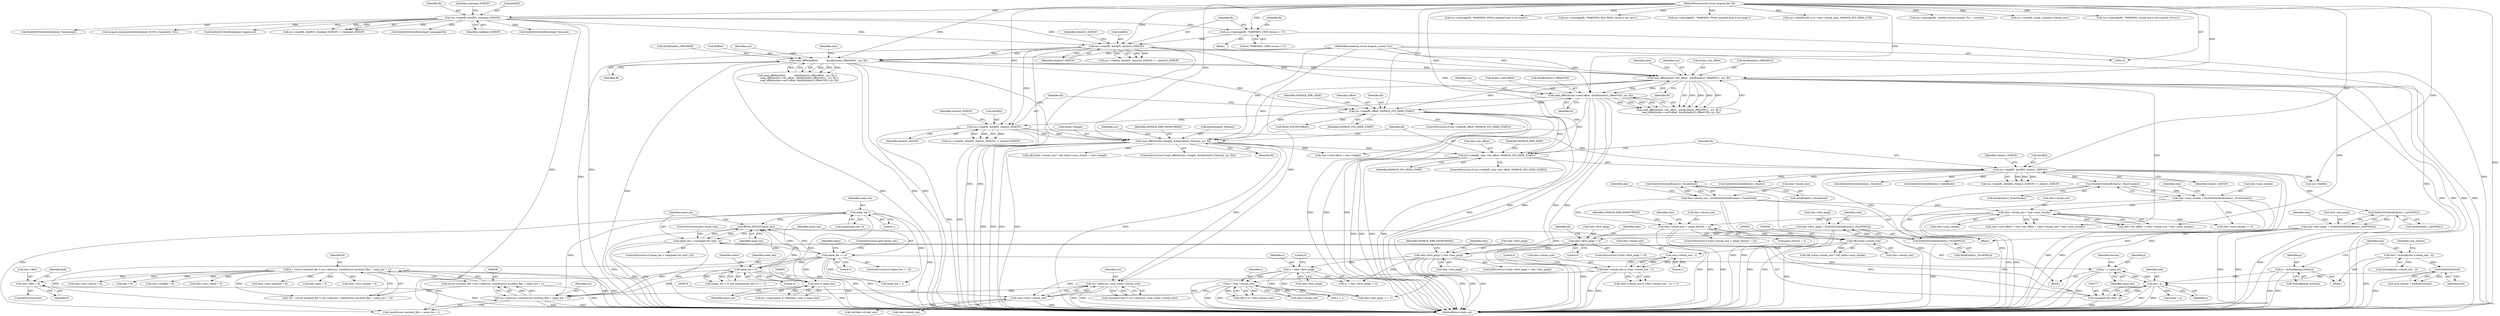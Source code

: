 digraph "0_libmspack_72e70a921f0f07fee748aec2274b30784e1d312a@pointer" {
"1001046" [label="(Call,chm->files = fi)"];
"1000833" [label="(Call,fi = (struct mschmd_file *) sys->alloc(sys, sizeof(struct mschmd_file) + name_len + 1))"];
"1000835" [label="(Call,(struct mschmd_file *) sys->alloc(sys, sizeof(struct mschmd_file) + name_len + 1))"];
"1000837" [label="(Call,sys->alloc(sys, sizeof(struct mschmd_file) + name_len + 1))"];
"1000671" [label="(Call,sys->alloc(sys, (size_t)chm->chunk_size))"];
"1000382" [label="(Call,read_off64(&chm->length, &buf[chmhs0_FileLen], sys, fh))"];
"1000370" [label="(Call,sys->read(fh, &buf[0], chmhs0_SIZEOF))"];
"1000361" [label="(Call,sys->seek(fh, offset, MSPACK_SYS_SEEK_START))"];
"1000344" [label="(Call,read_off64(&chm->sec0.offset, &buf[chmhst3_OffsetCS0], sys, fh))"];
"1000310" [label="(Call,sys->read(fh, &buf[0], chmhst3_SIZEOF))"];
"1000305" [label="(Call,sys->message(fh, \"WARNING; CHM version > 3\"))"];
"1000233" [label="(Call,sys->read(fh, &buf[0], chmhead_SIZEOF))"];
"1000127" [label="(MethodParameterIn,struct mspack_file *fh)"];
"1000333" [label="(Call,read_off64(&chm->dir_offset,  &buf[chmhst_OffsetHS1],  sys, fh))"];
"1000323" [label="(Call,read_off64(&offset,           &buf[chmhst_OffsetHS0],  sys, fh))"];
"1000126" [label="(MethodParameterIn,struct mspack_system *sys)"];
"1000673" [label="(Call,(size_t)chm->chunk_size)"];
"1000647" [label="(Call,x * chm->chunk_size)"];
"1000635" [label="(Call,x = chm->first_pmgl)"];
"1000600" [label="(Call,chm->first_pmgl > chm->last_pmgl)"];
"1000590" [label="(Call,chm->first_pmgl != 0)"];
"1000470" [label="(Call,chm->first_pmgl = EndGetI32(&buf[chmhs1_FirstPMGL]))"];
"1000474" [label="(Call,EndGetI32(&buf[chmhs1_FirstPMGL]))"];
"1000408" [label="(Call,sys->read(fh, &buf[0], chmhs1_SIZEOF))"];
"1000397" [label="(Call,sys->seek(fh, chm->dir_offset, MSPACK_SYS_SEEK_START))"];
"1000479" [label="(Call,chm->last_pmgl  = EndGetI32(&buf[chmhs1_LastPMGL]))"];
"1000483" [label="(Call,EndGetI32(&buf[chmhs1_LastPMGL]))"];
"1000575" [label="(Call,chm->chunk_size & (chm->chunk_size - 1))"];
"1000579" [label="(Call,chm->chunk_size - 1)"];
"1000557" [label="(Call,(off_t)chm->chunk_size)"];
"1000526" [label="(Call,chm->chunk_size < (pmgl_Entries + 2))"];
"1000505" [label="(Call,chm->chunk_size * chm->num_chunks)"];
"1000425" [label="(Call,chm->chunk_size = EndGetI32(&buf[chmhs1_ChunkSize]))"];
"1000429" [label="(Call,EndGetI32(&buf[chmhs1_ChunkSize]))"];
"1000461" [label="(Call,chm->num_chunks = EndGetI32(&buf[chmhs1_NumChunks]))"];
"1000465" [label="(Call,EndGetI32(&buf[chmhs1_NumChunks]))"];
"1000816" [label="(Call,name_len-1)"];
"1000810" [label="(Call,name_len > 0)"];
"1000783" [label="(Call,name_len == 0)"];
"1000774" [label="(Call,name_len > (unsigned int) (end - p))"];
"1000771" [label="(Call,READ_ENCINT(name_len))"];
"1000900" [label="(Call,(size_t) name_len)"];
"1000776" [label="(Call,(unsigned int) (end - p))"];
"1000778" [label="(Call,end - p)"];
"1000765" [label="(Call,EndGetI16(end))"];
"1000753" [label="(Call,end = &chunk[chm->chunk_size - 2])"];
"1000790" [label="(Call,p += name_len)"];
"1000747" [label="(Call,p = &chunk[pmgl_Entries])"];
"1000351" [label="(Call,&buf[chmhst3_OffsetCS0])"];
"1000307" [label="(Literal,\"WARNING; CHM version > 3\")"];
"1000649" [label="(Call,chm->chunk_size)"];
"1000795" [label="(Call,READ_ENCINT(offset))"];
"1000491" [label="(Identifier,chm)"];
"1000693" [label="(Call,(int)chm->chunk_size)"];
"1000672" [label="(Identifier,sys)"];
"1000387" [label="(Call,&buf[chmhs0_FileLen])"];
"1000324" [label="(Call,&offset)"];
"1000786" [label="(ControlStructure,goto chunk_end;)"];
"1000687" [label="(Block,)"];
"1000726" [label="(Call,sys->message(fh, \"WARNING; PMGL quickref area is too small\"))"];
"1000330" [label="(Identifier,sys)"];
"1000764" [label="(Identifier,num_entries)"];
"1000233" [label="(Call,sys->read(fh, &buf[0], chmhead_SIZEOF))"];
"1000634" [label="(Call,(x = chm->first_pmgl) != 0)"];
"1000640" [label="(Literal,0)"];
"1000782" [label="(ControlStructure,if (name_len == 0))"];
"1000787" [label="(Call,name = p)"];
"1000765" [label="(Call,EndGetI16(end))"];
"1000355" [label="(Identifier,sys)"];
"1000479" [label="(Call,chm->last_pmgl  = EndGetI32(&buf[chmhs1_LastPMGL]))"];
"1000415" [label="(Identifier,chmhs1_SIZEOF)"];
"1000537" [label="(Call,chm->num_chunks == 0)"];
"1000780" [label="(Identifier,p)"];
"1000783" [label="(Call,name_len == 0)"];
"1000356" [label="(Identifier,fh)"];
"1001045" [label="(ControlStructure,else)"];
"1000747" [label="(Call,p = &chunk[pmgl_Entries])"];
"1000336" [label="(Identifier,chm)"];
"1000461" [label="(Call,chm->num_chunks = EndGetI32(&buf[chmhs1_NumChunks]))"];
"1000377" [label="(Identifier,chmhs0_SIZEOF)"];
"1000785" [label="(Literal,0)"];
"1000590" [label="(Call,chm->first_pmgl != 0)"];
"1000645" [label="(Call,(off_t) (x * chm->chunk_size))"];
"1001046" [label="(Call,chm->files = fi)"];
"1000636" [label="(Identifier,x)"];
"1000338" [label="(Call,&buf[chmhst_OffsetHS1])"];
"1000794" [label="(Identifier,section)"];
"1000647" [label="(Call,x * chm->chunk_size)"];
"1000601" [label="(Call,chm->first_pmgl)"];
"1000326" [label="(Call,&buf[chmhst_OffsetHS0])"];
"1000778" [label="(Call,end - p)"];
"1000405" [label="(Identifier,MSPACK_ERR_SEEK)"];
"1000584" [label="(Literal,0)"];
"1000475" [label="(Call,&buf[chmhs1_FirstPMGL])"];
"1001071" [label="(MethodReturn,static int)"];
"1000471" [label="(Call,chm->first_pmgl)"];
"1000527" [label="(Call,chm->chunk_size)"];
"1000815" [label="(Identifier,name)"];
"1000348" [label="(Identifier,chm)"];
"1000556" [label="(Call,(off_t)chm->chunk_size * (off_t)chm->num_chunks)"];
"1000382" [label="(Call,read_off64(&chm->length, &buf[chmhs0_FileLen], sys, fh))"];
"1000409" [label="(Identifier,fh)"];
"1000774" [label="(Call,name_len > (unsigned int) (end - p))"];
"1000839" [label="(Call,sizeof(struct mschmd_file) + name_len + 1)"];
"1000790" [label="(Call,p += name_len)"];
"1000635" [label="(Call,x = chm->first_pmgl)"];
"1000600" [label="(Call,chm->first_pmgl > chm->last_pmgl)"];
"1000361" [label="(Call,sys->seek(fh, offset, MSPACK_SYS_SEEK_START))"];
"1000809" [label="(Call,(name_len > 0) && (name[name_len-1] == '/'))"];
"1000234" [label="(Identifier,fh)"];
"1000372" [label="(Call,&buf[0])"];
"1000791" [label="(Identifier,p)"];
"1000817" [label="(Identifier,name_len)"];
"1000596" [label="(Call,sys->message(fh, \"WARNING; first PMGL chunk is not zero\"))"];
"1000744" [label="(Call,sys->message(fh, \"WARNING; PMGL quickref area is too large\"))"];
"1000763" [label="(Call,num_entries = EndGetI16(end))"];
"1000362" [label="(Identifier,fh)"];
"1000838" [label="(Identifier,sys)"];
"1000589" [label="(ControlStructure,if (chm->first_pmgl != 0))"];
"1000643" [label="(Call,sys->seek(fh,(off_t) (x * chm->chunk_size), MSPACK_SYS_SEEK_CUR))"];
"1000323" [label="(Call,read_off64(&offset,           &buf[chmhst_OffsetHS0],  sys, fh))"];
"1000414" [label="(Identifier,chmhs1_SIZEOF)"];
"1000306" [label="(Identifier,fh)"];
"1000525" [label="(ControlStructure,if (chm->chunk_size < (pmgl_Entries + 2)))"];
"1000662" [label="(Call,x + 1)"];
"1000810" [label="(Call,name_len > 0)"];
"1000127" [label="(MethodParameterIn,struct mspack_file *fh)"];
"1000555" [label="(Call,(off_t)chm->chunk_size * (off_t)chm->num_chunks > chm->length)"];
"1000609" [label="(Identifier,MSPACK_ERR_DATAFORMAT)"];
"1000474" [label="(Call,EndGetI32(&buf[chmhs1_FirstPMGL]))"];
"1000766" [label="(Identifier,end)"];
"1000513" [label="(Call,chm->sec0.offset > chm->length)"];
"1000408" [label="(Call,sys->read(fh, &buf[0], chmhs1_SIZEOF))"];
"1001031" [label="(Call,chm->sysfiles = fi)"];
"1000311" [label="(Identifier,fh)"];
"1000304" [label="(Block,)"];
"1000342" [label="(Identifier,sys)"];
"1000597" [label="(Identifier,fh)"];
"1000902" [label="(Identifier,name_len)"];
"1000754" [label="(Identifier,end)"];
"1000275" [label="(Call,EndGetI32(&buf[chmhead_Version]))"];
"1000775" [label="(Identifier,name_len)"];
"1000535" [label="(Identifier,MSPACK_ERR_DATAFORMAT)"];
"1000367" [label="(Identifier,MSPACK_ERR_SEEK)"];
"1000284" [label="(Call,EndGetM32(&buf[chmhead_Timestamp]))"];
"1000402" [label="(Identifier,MSPACK_SYS_SEEK_START)"];
"1000773" [label="(ControlStructure,if (name_len > (unsigned int) (end - p)))"];
"1000371" [label="(Identifier,fh)"];
"1000360" [label="(ControlStructure,if (sys->seek(fh, offset, MSPACK_SYS_SEEK_START)))"];
"1001017" [label="(Call,chm->sec1.rtable = fi)"];
"1000526" [label="(Call,chm->chunk_size < (pmgl_Entries + 2))"];
"1000331" [label="(Identifier,fh)"];
"1000673" [label="(Call,(size_t)chm->chunk_size)"];
"1000637" [label="(Call,chm->first_pmgl)"];
"1000376" [label="(Identifier,chmhs0_SIZEOF)"];
"1000772" [label="(Identifier,name_len)"];
"1000648" [label="(Identifier,x)"];
"1000470" [label="(Call,chm->first_pmgl = EndGetI32(&buf[chmhs1_FirstPMGL]))"];
"1000748" [label="(Identifier,p)"];
"1000322" [label="(Call,read_off64(&offset,           &buf[chmhst_OffsetHS0],  sys, fh) ||\n      read_off64(&chm->dir_offset,  &buf[chmhst_OffsetHS1],  sys, fh) ||\n      read_off64(&chm->sec0.offset, &buf[chmhst3_OffsetCS0], sys, fh))"];
"1000995" [label="(Call,chm->sec1.spaninfo = fi)"];
"1000240" [label="(Identifier,chmhead_SIZEOF)"];
"1000505" [label="(Call,chm->chunk_size * chm->num_chunks)"];
"1000235" [label="(Call,&buf[0])"];
"1000559" [label="(Call,chm->chunk_size)"];
"1000425" [label="(Call,chm->chunk_size = EndGetI32(&buf[chmhs1_ChunkSize]))"];
"1000423" [label="(Call,sys->tell(fh))"];
"1000334" [label="(Call,&chm->dir_offset)"];
"1000309" [label="(Call,sys->read(fh, &buf[0], chmhst3_SIZEOF) != chmhst3_SIZEOF)"];
"1000833" [label="(Call,fi = (struct mschmd_file *) sys->alloc(sys, sizeof(struct mschmd_file) + name_len + 1))"];
"1000594" [label="(Literal,0)"];
"1000837" [label="(Call,sys->alloc(sys, sizeof(struct mschmd_file) + name_len + 1))"];
"1000447" [label="(Call,EndGetI32(&buf[chmhs1_Depth]))"];
"1000399" [label="(Call,chm->dir_offset)"];
"1000436" [label="(Identifier,chm)"];
"1000472" [label="(Identifier,chm)"];
"1000316" [label="(Identifier,chmhst3_SIZEOF)"];
"1000580" [label="(Call,chm->chunk_size)"];
"1000755" [label="(Call,&chunk[chm->chunk_size - 2])"];
"1000305" [label="(Call,sys->message(fh, \"WARNING; CHM version > 3\"))"];
"1000126" [label="(MethodParameterIn,struct mspack_system *sys)"];
"1000826" [label="(Call,sys->message(fh, \"invalid section number '%u'.\", section))"];
"1001040" [label="(Call,link->next = fi)"];
"1000430" [label="(Call,&buf[chmhs1_ChunkSize])"];
"1000690" [label="(Call,sys->read(fh, chunk, (int)chm->chunk_size))"];
"1000466" [label="(Call,&buf[chmhs1_NumChunks])"];
"1000779" [label="(Identifier,end)"];
"1000370" [label="(Call,sys->read(fh, &buf[0], chmhs0_SIZEOF))"];
"1000383" [label="(Call,&chm->length)"];
"1000509" [label="(Call,chm->num_chunks)"];
"1000669" [label="(Call,(unsigned char *) sys->alloc(sys, (size_t)chm->chunk_size))"];
"1000364" [label="(Identifier,MSPACK_SYS_SEEK_START)"];
"1000481" [label="(Identifier,chm)"];
"1000332" [label="(Call,read_off64(&chm->dir_offset,  &buf[chmhst_OffsetHS1],  sys, fh) ||\n      read_off64(&chm->sec0.offset, &buf[chmhst3_OffsetCS0], sys, fh))"];
"1000818" [label="(Literal,1)"];
"1000784" [label="(Identifier,name_len)"];
"1000438" [label="(Call,EndGetI32(&buf[chmhs1_Density]))"];
"1000480" [label="(Call,chm->last_pmgl)"];
"1001050" [label="(Identifier,fi)"];
"1000257" [label="(Call,mspack_memcmp(&buf[chmhead_GUID1], &guids[0], 32L))"];
"1000834" [label="(Identifier,fi)"];
"1000557" [label="(Call,(off_t)chm->chunk_size)"];
"1000343" [label="(Identifier,fh)"];
"1000579" [label="(Call,chm->chunk_size - 1)"];
"1000391" [label="(Identifier,sys)"];
"1000429" [label="(Call,EndGetI32(&buf[chmhs1_ChunkSize]))"];
"1000951" [label="(Call,chm->sec1.content = fi)"];
"1000363" [label="(Identifier,offset)"];
"1000583" [label="(Literal,1)"];
"1000812" [label="(Literal,0)"];
"1000397" [label="(Call,sys->seek(fh, chm->dir_offset, MSPACK_SYS_SEEK_START))"];
"1000586" [label="(Call,sys->message(fh, \"WARNING; chunk size is not a power of two\"))"];
"1000816" [label="(Call,name_len-1)"];
"1000398" [label="(Identifier,fh)"];
"1000895" [label="(Call,sys->copy(name, fi->filename, (size_t) name_len))"];
"1000788" [label="(Identifier,name)"];
"1000792" [label="(Identifier,name_len)"];
"1000900" [label="(Call,(size_t) name_len)"];
"1000381" [label="(ControlStructure,if (read_off64(&chm->length, &buf[chmhs0_FileLen], sys, fh)))"];
"1000246" [label="(Call,EndGetI32(&buf[chmhead_Signature]))"];
"1000835" [label="(Call,(struct mschmd_file *) sys->alloc(sys, sizeof(struct mschmd_file) + name_len + 1))"];
"1000604" [label="(Call,chm->last_pmgl)"];
"1000530" [label="(Call,pmgl_Entries + 2)"];
"1000369" [label="(Call,sys->read(fh, &buf[0], chmhs0_SIZEOF) != chmhs0_SIZEOF)"];
"1000814" [label="(Call,name[name_len-1])"];
"1000456" [label="(Call,EndGetI32(&buf[chmhs1_IndexRoot]))"];
"1000770" [label="(Block,)"];
"1000130" [label="(Block,)"];
"1000312" [label="(Call,&buf[0])"];
"1000465" [label="(Call,EndGetI32(&buf[chmhs1_NumChunks]))"];
"1000539" [label="(Identifier,chm)"];
"1000614" [label="(Identifier,chm)"];
"1001047" [label="(Call,chm->files)"];
"1000591" [label="(Call,chm->first_pmgl)"];
"1000832" [label="(Call,!(fi = (struct mschmd_file *) sys->alloc(sys, sizeof(struct mschmd_file) + name_len + 1)))"];
"1000602" [label="(Identifier,chm)"];
"1000483" [label="(Call,EndGetI32(&buf[chmhs1_LastPMGL]))"];
"1000599" [label="(ControlStructure,if (chm->first_pmgl > chm->last_pmgl))"];
"1000574" [label="(Call,(chm->chunk_size & (chm->chunk_size - 1)) != 0)"];
"1000462" [label="(Call,chm->num_chunks)"];
"1000317" [label="(Identifier,chmhst3_SIZEOF)"];
"1000232" [label="(Call,sys->read(fh, &buf[0], chmhead_SIZEOF) != chmhead_SIZEOF)"];
"1000396" [label="(ControlStructure,if (sys->seek(fh, chm->dir_offset, MSPACK_SYS_SEEK_START)))"];
"1000506" [label="(Call,chm->chunk_size)"];
"1000392" [label="(Identifier,fh)"];
"1000576" [label="(Call,chm->chunk_size)"];
"1000410" [label="(Call,&buf[0])"];
"1000753" [label="(Call,end = &chunk[chm->chunk_size - 2])"];
"1000973" [label="(Call,chm->sec1.control = fi)"];
"1000395" [label="(Identifier,MSPACK_ERR_DATAFORMAT)"];
"1001052" [label="(Identifier,link)"];
"1000671" [label="(Call,sys->alloc(sys, (size_t)chm->chunk_size))"];
"1000310" [label="(Call,sys->read(fh, &buf[0], chmhst3_SIZEOF))"];
"1000575" [label="(Call,chm->chunk_size & (chm->chunk_size - 1))"];
"1000407" [label="(Call,sys->read(fh, &buf[0], chmhs1_SIZEOF) != chmhs1_SIZEOF)"];
"1000771" [label="(Call,READ_ENCINT(name_len))"];
"1000293" [label="(Call,EndGetI32(&buf[chmhead_LanguageID]))"];
"1000658" [label="(Call,chm->last_pmgl - x + 1)"];
"1000484" [label="(Call,&buf[chmhs1_LastPMGL])"];
"1000345" [label="(Call,&chm->sec0.offset)"];
"1000426" [label="(Call,chm->chunk_size)"];
"1000749" [label="(Call,&chunk[pmgl_Entries])"];
"1000501" [label="(Call,chm->dir_offset + (chm->chunk_size * chm->num_chunks))"];
"1000333" [label="(Call,read_off64(&chm->dir_offset,  &buf[chmhst_OffsetHS1],  sys, fh))"];
"1000842" [label="(Call,name_len + 1)"];
"1000344" [label="(Call,read_off64(&chm->sec0.offset, &buf[chmhst3_OffsetCS0], sys, fh))"];
"1000239" [label="(Identifier,chmhead_SIZEOF)"];
"1000675" [label="(Call,chm->chunk_size)"];
"1000781" [label="(ControlStructure,goto chunk_end;)"];
"1000811" [label="(Identifier,name_len)"];
"1001051" [label="(Call,link = fi)"];
"1000495" [label="(Call,chm->sec0.offset = chm->dir_offset + (chm->chunk_size * chm->num_chunks))"];
"1000776" [label="(Call,(unsigned int) (end - p))"];
"1001046" -> "1001045"  [label="AST: "];
"1001046" -> "1001050"  [label="CFG: "];
"1001047" -> "1001046"  [label="AST: "];
"1001050" -> "1001046"  [label="AST: "];
"1001052" -> "1001046"  [label="CFG: "];
"1001046" -> "1001071"  [label="DDG: "];
"1000833" -> "1001046"  [label="DDG: "];
"1000833" -> "1000832"  [label="AST: "];
"1000833" -> "1000835"  [label="CFG: "];
"1000834" -> "1000833"  [label="AST: "];
"1000835" -> "1000833"  [label="AST: "];
"1000832" -> "1000833"  [label="CFG: "];
"1000833" -> "1001071"  [label="DDG: "];
"1000833" -> "1001071"  [label="DDG: "];
"1000833" -> "1000832"  [label="DDG: "];
"1000835" -> "1000833"  [label="DDG: "];
"1000833" -> "1000951"  [label="DDG: "];
"1000833" -> "1000973"  [label="DDG: "];
"1000833" -> "1000995"  [label="DDG: "];
"1000833" -> "1001017"  [label="DDG: "];
"1000833" -> "1001031"  [label="DDG: "];
"1000833" -> "1001040"  [label="DDG: "];
"1000833" -> "1001051"  [label="DDG: "];
"1000835" -> "1000837"  [label="CFG: "];
"1000836" -> "1000835"  [label="AST: "];
"1000837" -> "1000835"  [label="AST: "];
"1000835" -> "1001071"  [label="DDG: "];
"1000835" -> "1000832"  [label="DDG: "];
"1000837" -> "1000835"  [label="DDG: "];
"1000837" -> "1000835"  [label="DDG: "];
"1000837" -> "1000839"  [label="CFG: "];
"1000838" -> "1000837"  [label="AST: "];
"1000839" -> "1000837"  [label="AST: "];
"1000837" -> "1001071"  [label="DDG: "];
"1000837" -> "1001071"  [label="DDG: "];
"1000671" -> "1000837"  [label="DDG: "];
"1000126" -> "1000837"  [label="DDG: "];
"1000816" -> "1000837"  [label="DDG: "];
"1000810" -> "1000837"  [label="DDG: "];
"1000783" -> "1000837"  [label="DDG: "];
"1000671" -> "1000669"  [label="AST: "];
"1000671" -> "1000673"  [label="CFG: "];
"1000672" -> "1000671"  [label="AST: "];
"1000673" -> "1000671"  [label="AST: "];
"1000669" -> "1000671"  [label="CFG: "];
"1000671" -> "1001071"  [label="DDG: "];
"1000671" -> "1001071"  [label="DDG: "];
"1000671" -> "1000669"  [label="DDG: "];
"1000671" -> "1000669"  [label="DDG: "];
"1000382" -> "1000671"  [label="DDG: "];
"1000126" -> "1000671"  [label="DDG: "];
"1000673" -> "1000671"  [label="DDG: "];
"1000382" -> "1000381"  [label="AST: "];
"1000382" -> "1000392"  [label="CFG: "];
"1000383" -> "1000382"  [label="AST: "];
"1000387" -> "1000382"  [label="AST: "];
"1000391" -> "1000382"  [label="AST: "];
"1000392" -> "1000382"  [label="AST: "];
"1000395" -> "1000382"  [label="CFG: "];
"1000398" -> "1000382"  [label="CFG: "];
"1000382" -> "1001071"  [label="DDG: "];
"1000382" -> "1001071"  [label="DDG: "];
"1000382" -> "1001071"  [label="DDG: "];
"1000382" -> "1001071"  [label="DDG: "];
"1000382" -> "1001071"  [label="DDG: "];
"1000370" -> "1000382"  [label="DDG: "];
"1000370" -> "1000382"  [label="DDG: "];
"1000344" -> "1000382"  [label="DDG: "];
"1000333" -> "1000382"  [label="DDG: "];
"1000323" -> "1000382"  [label="DDG: "];
"1000126" -> "1000382"  [label="DDG: "];
"1000127" -> "1000382"  [label="DDG: "];
"1000382" -> "1000397"  [label="DDG: "];
"1000382" -> "1000513"  [label="DDG: "];
"1000382" -> "1000555"  [label="DDG: "];
"1000370" -> "1000369"  [label="AST: "];
"1000370" -> "1000376"  [label="CFG: "];
"1000371" -> "1000370"  [label="AST: "];
"1000372" -> "1000370"  [label="AST: "];
"1000376" -> "1000370"  [label="AST: "];
"1000377" -> "1000370"  [label="CFG: "];
"1000370" -> "1001071"  [label="DDG: "];
"1000370" -> "1001071"  [label="DDG: "];
"1000370" -> "1000369"  [label="DDG: "];
"1000370" -> "1000369"  [label="DDG: "];
"1000370" -> "1000369"  [label="DDG: "];
"1000361" -> "1000370"  [label="DDG: "];
"1000127" -> "1000370"  [label="DDG: "];
"1000310" -> "1000370"  [label="DDG: "];
"1000370" -> "1000408"  [label="DDG: "];
"1000361" -> "1000360"  [label="AST: "];
"1000361" -> "1000364"  [label="CFG: "];
"1000362" -> "1000361"  [label="AST: "];
"1000363" -> "1000361"  [label="AST: "];
"1000364" -> "1000361"  [label="AST: "];
"1000367" -> "1000361"  [label="CFG: "];
"1000371" -> "1000361"  [label="CFG: "];
"1000361" -> "1001071"  [label="DDG: "];
"1000361" -> "1001071"  [label="DDG: "];
"1000361" -> "1001071"  [label="DDG: "];
"1000361" -> "1001071"  [label="DDG: "];
"1000344" -> "1000361"  [label="DDG: "];
"1000323" -> "1000361"  [label="DDG: "];
"1000333" -> "1000361"  [label="DDG: "];
"1000127" -> "1000361"  [label="DDG: "];
"1000361" -> "1000397"  [label="DDG: "];
"1000361" -> "1000795"  [label="DDG: "];
"1000344" -> "1000332"  [label="AST: "];
"1000344" -> "1000356"  [label="CFG: "];
"1000345" -> "1000344"  [label="AST: "];
"1000351" -> "1000344"  [label="AST: "];
"1000355" -> "1000344"  [label="AST: "];
"1000356" -> "1000344"  [label="AST: "];
"1000332" -> "1000344"  [label="CFG: "];
"1000344" -> "1001071"  [label="DDG: "];
"1000344" -> "1001071"  [label="DDG: "];
"1000344" -> "1001071"  [label="DDG: "];
"1000344" -> "1001071"  [label="DDG: "];
"1000344" -> "1000332"  [label="DDG: "];
"1000344" -> "1000332"  [label="DDG: "];
"1000344" -> "1000332"  [label="DDG: "];
"1000344" -> "1000332"  [label="DDG: "];
"1000310" -> "1000344"  [label="DDG: "];
"1000333" -> "1000344"  [label="DDG: "];
"1000333" -> "1000344"  [label="DDG: "];
"1000126" -> "1000344"  [label="DDG: "];
"1000127" -> "1000344"  [label="DDG: "];
"1000344" -> "1000513"  [label="DDG: "];
"1000310" -> "1000309"  [label="AST: "];
"1000310" -> "1000316"  [label="CFG: "];
"1000311" -> "1000310"  [label="AST: "];
"1000312" -> "1000310"  [label="AST: "];
"1000316" -> "1000310"  [label="AST: "];
"1000317" -> "1000310"  [label="CFG: "];
"1000310" -> "1001071"  [label="DDG: "];
"1000310" -> "1001071"  [label="DDG: "];
"1000310" -> "1000309"  [label="DDG: "];
"1000310" -> "1000309"  [label="DDG: "];
"1000310" -> "1000309"  [label="DDG: "];
"1000305" -> "1000310"  [label="DDG: "];
"1000233" -> "1000310"  [label="DDG: "];
"1000233" -> "1000310"  [label="DDG: "];
"1000127" -> "1000310"  [label="DDG: "];
"1000310" -> "1000323"  [label="DDG: "];
"1000310" -> "1000323"  [label="DDG: "];
"1000310" -> "1000333"  [label="DDG: "];
"1000305" -> "1000304"  [label="AST: "];
"1000305" -> "1000307"  [label="CFG: "];
"1000306" -> "1000305"  [label="AST: "];
"1000307" -> "1000305"  [label="AST: "];
"1000311" -> "1000305"  [label="CFG: "];
"1000305" -> "1001071"  [label="DDG: "];
"1000233" -> "1000305"  [label="DDG: "];
"1000127" -> "1000305"  [label="DDG: "];
"1000233" -> "1000232"  [label="AST: "];
"1000233" -> "1000239"  [label="CFG: "];
"1000234" -> "1000233"  [label="AST: "];
"1000235" -> "1000233"  [label="AST: "];
"1000239" -> "1000233"  [label="AST: "];
"1000240" -> "1000233"  [label="CFG: "];
"1000233" -> "1001071"  [label="DDG: "];
"1000233" -> "1001071"  [label="DDG: "];
"1000233" -> "1000232"  [label="DDG: "];
"1000233" -> "1000232"  [label="DDG: "];
"1000233" -> "1000232"  [label="DDG: "];
"1000127" -> "1000233"  [label="DDG: "];
"1000233" -> "1000246"  [label="DDG: "];
"1000233" -> "1000257"  [label="DDG: "];
"1000233" -> "1000275"  [label="DDG: "];
"1000233" -> "1000284"  [label="DDG: "];
"1000233" -> "1000293"  [label="DDG: "];
"1000127" -> "1000125"  [label="AST: "];
"1000127" -> "1001071"  [label="DDG: "];
"1000127" -> "1000323"  [label="DDG: "];
"1000127" -> "1000333"  [label="DDG: "];
"1000127" -> "1000397"  [label="DDG: "];
"1000127" -> "1000408"  [label="DDG: "];
"1000127" -> "1000423"  [label="DDG: "];
"1000127" -> "1000586"  [label="DDG: "];
"1000127" -> "1000596"  [label="DDG: "];
"1000127" -> "1000643"  [label="DDG: "];
"1000127" -> "1000690"  [label="DDG: "];
"1000127" -> "1000726"  [label="DDG: "];
"1000127" -> "1000744"  [label="DDG: "];
"1000127" -> "1000826"  [label="DDG: "];
"1000333" -> "1000332"  [label="AST: "];
"1000333" -> "1000343"  [label="CFG: "];
"1000334" -> "1000333"  [label="AST: "];
"1000338" -> "1000333"  [label="AST: "];
"1000342" -> "1000333"  [label="AST: "];
"1000343" -> "1000333"  [label="AST: "];
"1000348" -> "1000333"  [label="CFG: "];
"1000332" -> "1000333"  [label="CFG: "];
"1000333" -> "1001071"  [label="DDG: "];
"1000333" -> "1001071"  [label="DDG: "];
"1000333" -> "1001071"  [label="DDG: "];
"1000333" -> "1001071"  [label="DDG: "];
"1000333" -> "1000332"  [label="DDG: "];
"1000333" -> "1000332"  [label="DDG: "];
"1000333" -> "1000332"  [label="DDG: "];
"1000333" -> "1000332"  [label="DDG: "];
"1000323" -> "1000333"  [label="DDG: "];
"1000323" -> "1000333"  [label="DDG: "];
"1000126" -> "1000333"  [label="DDG: "];
"1000333" -> "1000397"  [label="DDG: "];
"1000333" -> "1000495"  [label="DDG: "];
"1000333" -> "1000501"  [label="DDG: "];
"1000323" -> "1000322"  [label="AST: "];
"1000323" -> "1000331"  [label="CFG: "];
"1000324" -> "1000323"  [label="AST: "];
"1000326" -> "1000323"  [label="AST: "];
"1000330" -> "1000323"  [label="AST: "];
"1000331" -> "1000323"  [label="AST: "];
"1000336" -> "1000323"  [label="CFG: "];
"1000322" -> "1000323"  [label="CFG: "];
"1000323" -> "1001071"  [label="DDG: "];
"1000323" -> "1001071"  [label="DDG: "];
"1000323" -> "1001071"  [label="DDG: "];
"1000323" -> "1001071"  [label="DDG: "];
"1000323" -> "1000322"  [label="DDG: "];
"1000323" -> "1000322"  [label="DDG: "];
"1000323" -> "1000322"  [label="DDG: "];
"1000323" -> "1000322"  [label="DDG: "];
"1000126" -> "1000323"  [label="DDG: "];
"1000126" -> "1000125"  [label="AST: "];
"1000126" -> "1001071"  [label="DDG: "];
"1000673" -> "1000675"  [label="CFG: "];
"1000674" -> "1000673"  [label="AST: "];
"1000675" -> "1000673"  [label="AST: "];
"1000673" -> "1001071"  [label="DDG: "];
"1000647" -> "1000673"  [label="DDG: "];
"1000575" -> "1000673"  [label="DDG: "];
"1000673" -> "1000693"  [label="DDG: "];
"1000647" -> "1000645"  [label="AST: "];
"1000647" -> "1000649"  [label="CFG: "];
"1000648" -> "1000647"  [label="AST: "];
"1000649" -> "1000647"  [label="AST: "];
"1000645" -> "1000647"  [label="CFG: "];
"1000647" -> "1001071"  [label="DDG: "];
"1000647" -> "1001071"  [label="DDG: "];
"1000647" -> "1000645"  [label="DDG: "];
"1000647" -> "1000645"  [label="DDG: "];
"1000635" -> "1000647"  [label="DDG: "];
"1000575" -> "1000647"  [label="DDG: "];
"1000647" -> "1000658"  [label="DDG: "];
"1000647" -> "1000662"  [label="DDG: "];
"1000635" -> "1000634"  [label="AST: "];
"1000635" -> "1000637"  [label="CFG: "];
"1000636" -> "1000635"  [label="AST: "];
"1000637" -> "1000635"  [label="AST: "];
"1000640" -> "1000635"  [label="CFG: "];
"1000635" -> "1001071"  [label="DDG: "];
"1000635" -> "1000634"  [label="DDG: "];
"1000600" -> "1000635"  [label="DDG: "];
"1000635" -> "1000658"  [label="DDG: "];
"1000635" -> "1000662"  [label="DDG: "];
"1000600" -> "1000599"  [label="AST: "];
"1000600" -> "1000604"  [label="CFG: "];
"1000601" -> "1000600"  [label="AST: "];
"1000604" -> "1000600"  [label="AST: "];
"1000609" -> "1000600"  [label="CFG: "];
"1000614" -> "1000600"  [label="CFG: "];
"1000600" -> "1001071"  [label="DDG: "];
"1000600" -> "1001071"  [label="DDG: "];
"1000600" -> "1001071"  [label="DDG: "];
"1000590" -> "1000600"  [label="DDG: "];
"1000479" -> "1000600"  [label="DDG: "];
"1000600" -> "1000634"  [label="DDG: "];
"1000600" -> "1000658"  [label="DDG: "];
"1000590" -> "1000589"  [label="AST: "];
"1000590" -> "1000594"  [label="CFG: "];
"1000591" -> "1000590"  [label="AST: "];
"1000594" -> "1000590"  [label="AST: "];
"1000597" -> "1000590"  [label="CFG: "];
"1000602" -> "1000590"  [label="CFG: "];
"1000590" -> "1001071"  [label="DDG: "];
"1000470" -> "1000590"  [label="DDG: "];
"1000470" -> "1000130"  [label="AST: "];
"1000470" -> "1000474"  [label="CFG: "];
"1000471" -> "1000470"  [label="AST: "];
"1000474" -> "1000470"  [label="AST: "];
"1000481" -> "1000470"  [label="CFG: "];
"1000470" -> "1001071"  [label="DDG: "];
"1000470" -> "1001071"  [label="DDG: "];
"1000474" -> "1000470"  [label="DDG: "];
"1000474" -> "1000475"  [label="CFG: "];
"1000475" -> "1000474"  [label="AST: "];
"1000474" -> "1001071"  [label="DDG: "];
"1000408" -> "1000474"  [label="DDG: "];
"1000408" -> "1000407"  [label="AST: "];
"1000408" -> "1000414"  [label="CFG: "];
"1000409" -> "1000408"  [label="AST: "];
"1000410" -> "1000408"  [label="AST: "];
"1000414" -> "1000408"  [label="AST: "];
"1000415" -> "1000408"  [label="CFG: "];
"1000408" -> "1001071"  [label="DDG: "];
"1000408" -> "1001071"  [label="DDG: "];
"1000408" -> "1000407"  [label="DDG: "];
"1000408" -> "1000407"  [label="DDG: "];
"1000408" -> "1000407"  [label="DDG: "];
"1000397" -> "1000408"  [label="DDG: "];
"1000408" -> "1000423"  [label="DDG: "];
"1000408" -> "1000429"  [label="DDG: "];
"1000408" -> "1000438"  [label="DDG: "];
"1000408" -> "1000447"  [label="DDG: "];
"1000408" -> "1000456"  [label="DDG: "];
"1000408" -> "1000465"  [label="DDG: "];
"1000408" -> "1000483"  [label="DDG: "];
"1000397" -> "1000396"  [label="AST: "];
"1000397" -> "1000402"  [label="CFG: "];
"1000398" -> "1000397"  [label="AST: "];
"1000399" -> "1000397"  [label="AST: "];
"1000402" -> "1000397"  [label="AST: "];
"1000405" -> "1000397"  [label="CFG: "];
"1000409" -> "1000397"  [label="CFG: "];
"1000397" -> "1001071"  [label="DDG: "];
"1000397" -> "1001071"  [label="DDG: "];
"1000397" -> "1001071"  [label="DDG: "];
"1000397" -> "1001071"  [label="DDG: "];
"1000479" -> "1000130"  [label="AST: "];
"1000479" -> "1000483"  [label="CFG: "];
"1000480" -> "1000479"  [label="AST: "];
"1000483" -> "1000479"  [label="AST: "];
"1000491" -> "1000479"  [label="CFG: "];
"1000479" -> "1001071"  [label="DDG: "];
"1000479" -> "1001071"  [label="DDG: "];
"1000483" -> "1000479"  [label="DDG: "];
"1000483" -> "1000484"  [label="CFG: "];
"1000484" -> "1000483"  [label="AST: "];
"1000483" -> "1001071"  [label="DDG: "];
"1000575" -> "1000574"  [label="AST: "];
"1000575" -> "1000579"  [label="CFG: "];
"1000576" -> "1000575"  [label="AST: "];
"1000579" -> "1000575"  [label="AST: "];
"1000584" -> "1000575"  [label="CFG: "];
"1000575" -> "1001071"  [label="DDG: "];
"1000575" -> "1001071"  [label="DDG: "];
"1000575" -> "1000574"  [label="DDG: "];
"1000575" -> "1000574"  [label="DDG: "];
"1000579" -> "1000575"  [label="DDG: "];
"1000579" -> "1000575"  [label="DDG: "];
"1000579" -> "1000583"  [label="CFG: "];
"1000580" -> "1000579"  [label="AST: "];
"1000583" -> "1000579"  [label="AST: "];
"1000557" -> "1000579"  [label="DDG: "];
"1000557" -> "1000556"  [label="AST: "];
"1000557" -> "1000559"  [label="CFG: "];
"1000558" -> "1000557"  [label="AST: "];
"1000559" -> "1000557"  [label="AST: "];
"1000563" -> "1000557"  [label="CFG: "];
"1000557" -> "1001071"  [label="DDG: "];
"1000557" -> "1000556"  [label="DDG: "];
"1000526" -> "1000557"  [label="DDG: "];
"1000526" -> "1000525"  [label="AST: "];
"1000526" -> "1000530"  [label="CFG: "];
"1000527" -> "1000526"  [label="AST: "];
"1000530" -> "1000526"  [label="AST: "];
"1000535" -> "1000526"  [label="CFG: "];
"1000539" -> "1000526"  [label="CFG: "];
"1000526" -> "1001071"  [label="DDG: "];
"1000526" -> "1001071"  [label="DDG: "];
"1000526" -> "1001071"  [label="DDG: "];
"1000505" -> "1000526"  [label="DDG: "];
"1000425" -> "1000526"  [label="DDG: "];
"1000505" -> "1000501"  [label="AST: "];
"1000505" -> "1000509"  [label="CFG: "];
"1000506" -> "1000505"  [label="AST: "];
"1000509" -> "1000505"  [label="AST: "];
"1000501" -> "1000505"  [label="CFG: "];
"1000505" -> "1001071"  [label="DDG: "];
"1000505" -> "1001071"  [label="DDG: "];
"1000505" -> "1000495"  [label="DDG: "];
"1000505" -> "1000495"  [label="DDG: "];
"1000505" -> "1000501"  [label="DDG: "];
"1000505" -> "1000501"  [label="DDG: "];
"1000425" -> "1000505"  [label="DDG: "];
"1000461" -> "1000505"  [label="DDG: "];
"1000505" -> "1000537"  [label="DDG: "];
"1000425" -> "1000130"  [label="AST: "];
"1000425" -> "1000429"  [label="CFG: "];
"1000426" -> "1000425"  [label="AST: "];
"1000429" -> "1000425"  [label="AST: "];
"1000436" -> "1000425"  [label="CFG: "];
"1000425" -> "1001071"  [label="DDG: "];
"1000425" -> "1001071"  [label="DDG: "];
"1000429" -> "1000425"  [label="DDG: "];
"1000429" -> "1000430"  [label="CFG: "];
"1000430" -> "1000429"  [label="AST: "];
"1000429" -> "1001071"  [label="DDG: "];
"1000461" -> "1000130"  [label="AST: "];
"1000461" -> "1000465"  [label="CFG: "];
"1000462" -> "1000461"  [label="AST: "];
"1000465" -> "1000461"  [label="AST: "];
"1000472" -> "1000461"  [label="CFG: "];
"1000461" -> "1001071"  [label="DDG: "];
"1000461" -> "1001071"  [label="DDG: "];
"1000465" -> "1000461"  [label="DDG: "];
"1000461" -> "1000537"  [label="DDG: "];
"1000465" -> "1000466"  [label="CFG: "];
"1000466" -> "1000465"  [label="AST: "];
"1000465" -> "1001071"  [label="DDG: "];
"1000816" -> "1000814"  [label="AST: "];
"1000816" -> "1000818"  [label="CFG: "];
"1000817" -> "1000816"  [label="AST: "];
"1000818" -> "1000816"  [label="AST: "];
"1000814" -> "1000816"  [label="CFG: "];
"1000816" -> "1001071"  [label="DDG: "];
"1000816" -> "1000771"  [label="DDG: "];
"1000810" -> "1000816"  [label="DDG: "];
"1000816" -> "1000839"  [label="DDG: "];
"1000816" -> "1000842"  [label="DDG: "];
"1000816" -> "1000900"  [label="DDG: "];
"1000810" -> "1000809"  [label="AST: "];
"1000810" -> "1000812"  [label="CFG: "];
"1000811" -> "1000810"  [label="AST: "];
"1000812" -> "1000810"  [label="AST: "];
"1000815" -> "1000810"  [label="CFG: "];
"1000809" -> "1000810"  [label="CFG: "];
"1000810" -> "1001071"  [label="DDG: "];
"1000810" -> "1000771"  [label="DDG: "];
"1000810" -> "1000809"  [label="DDG: "];
"1000810" -> "1000809"  [label="DDG: "];
"1000783" -> "1000810"  [label="DDG: "];
"1000810" -> "1000839"  [label="DDG: "];
"1000810" -> "1000842"  [label="DDG: "];
"1000810" -> "1000900"  [label="DDG: "];
"1000783" -> "1000782"  [label="AST: "];
"1000783" -> "1000785"  [label="CFG: "];
"1000784" -> "1000783"  [label="AST: "];
"1000785" -> "1000783"  [label="AST: "];
"1000786" -> "1000783"  [label="CFG: "];
"1000788" -> "1000783"  [label="CFG: "];
"1000783" -> "1001071"  [label="DDG: "];
"1000783" -> "1001071"  [label="DDG: "];
"1000783" -> "1000771"  [label="DDG: "];
"1000774" -> "1000783"  [label="DDG: "];
"1000783" -> "1000790"  [label="DDG: "];
"1000783" -> "1000839"  [label="DDG: "];
"1000783" -> "1000842"  [label="DDG: "];
"1000783" -> "1000900"  [label="DDG: "];
"1000774" -> "1000773"  [label="AST: "];
"1000774" -> "1000776"  [label="CFG: "];
"1000775" -> "1000774"  [label="AST: "];
"1000776" -> "1000774"  [label="AST: "];
"1000781" -> "1000774"  [label="CFG: "];
"1000784" -> "1000774"  [label="CFG: "];
"1000774" -> "1001071"  [label="DDG: "];
"1000774" -> "1001071"  [label="DDG: "];
"1000774" -> "1001071"  [label="DDG: "];
"1000774" -> "1000771"  [label="DDG: "];
"1000771" -> "1000774"  [label="DDG: "];
"1000776" -> "1000774"  [label="DDG: "];
"1000771" -> "1000770"  [label="AST: "];
"1000771" -> "1000772"  [label="CFG: "];
"1000772" -> "1000771"  [label="AST: "];
"1000775" -> "1000771"  [label="CFG: "];
"1000771" -> "1001071"  [label="DDG: "];
"1000900" -> "1000771"  [label="DDG: "];
"1000900" -> "1000895"  [label="AST: "];
"1000900" -> "1000902"  [label="CFG: "];
"1000901" -> "1000900"  [label="AST: "];
"1000902" -> "1000900"  [label="AST: "];
"1000895" -> "1000900"  [label="CFG: "];
"1000900" -> "1001071"  [label="DDG: "];
"1000900" -> "1000895"  [label="DDG: "];
"1000776" -> "1000778"  [label="CFG: "];
"1000777" -> "1000776"  [label="AST: "];
"1000778" -> "1000776"  [label="AST: "];
"1000776" -> "1001071"  [label="DDG: "];
"1000778" -> "1000776"  [label="DDG: "];
"1000778" -> "1000776"  [label="DDG: "];
"1000778" -> "1000780"  [label="CFG: "];
"1000779" -> "1000778"  [label="AST: "];
"1000780" -> "1000778"  [label="AST: "];
"1000778" -> "1001071"  [label="DDG: "];
"1000778" -> "1001071"  [label="DDG: "];
"1000765" -> "1000778"  [label="DDG: "];
"1000790" -> "1000778"  [label="DDG: "];
"1000747" -> "1000778"  [label="DDG: "];
"1000778" -> "1000787"  [label="DDG: "];
"1000778" -> "1000790"  [label="DDG: "];
"1000765" -> "1000763"  [label="AST: "];
"1000765" -> "1000766"  [label="CFG: "];
"1000766" -> "1000765"  [label="AST: "];
"1000763" -> "1000765"  [label="CFG: "];
"1000765" -> "1001071"  [label="DDG: "];
"1000765" -> "1000763"  [label="DDG: "];
"1000753" -> "1000765"  [label="DDG: "];
"1000753" -> "1000687"  [label="AST: "];
"1000753" -> "1000755"  [label="CFG: "];
"1000754" -> "1000753"  [label="AST: "];
"1000755" -> "1000753"  [label="AST: "];
"1000764" -> "1000753"  [label="CFG: "];
"1000753" -> "1001071"  [label="DDG: "];
"1000790" -> "1000770"  [label="AST: "];
"1000790" -> "1000792"  [label="CFG: "];
"1000791" -> "1000790"  [label="AST: "];
"1000792" -> "1000790"  [label="AST: "];
"1000794" -> "1000790"  [label="CFG: "];
"1000790" -> "1001071"  [label="DDG: "];
"1000790" -> "1001071"  [label="DDG: "];
"1000747" -> "1000687"  [label="AST: "];
"1000747" -> "1000749"  [label="CFG: "];
"1000748" -> "1000747"  [label="AST: "];
"1000749" -> "1000747"  [label="AST: "];
"1000754" -> "1000747"  [label="CFG: "];
"1000747" -> "1001071"  [label="DDG: "];
"1000747" -> "1001071"  [label="DDG: "];
}

